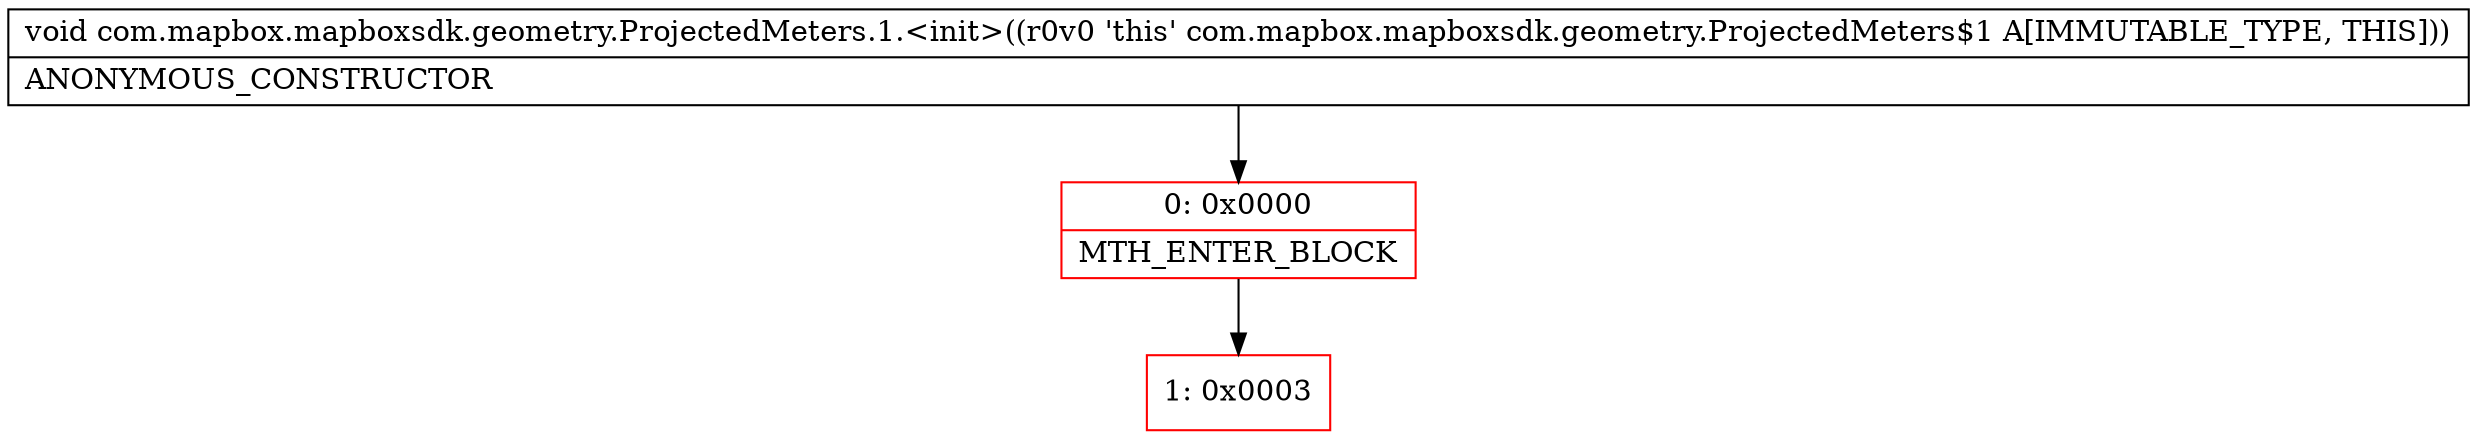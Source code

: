 digraph "CFG forcom.mapbox.mapboxsdk.geometry.ProjectedMeters.1.\<init\>()V" {
subgraph cluster_Region_563101268 {
label = "R(0)";
node [shape=record,color=blue];
}
Node_0 [shape=record,color=red,label="{0\:\ 0x0000|MTH_ENTER_BLOCK\l}"];
Node_1 [shape=record,color=red,label="{1\:\ 0x0003}"];
MethodNode[shape=record,label="{void com.mapbox.mapboxsdk.geometry.ProjectedMeters.1.\<init\>((r0v0 'this' com.mapbox.mapboxsdk.geometry.ProjectedMeters$1 A[IMMUTABLE_TYPE, THIS]))  | ANONYMOUS_CONSTRUCTOR\l}"];
MethodNode -> Node_0;
Node_0 -> Node_1;
}

